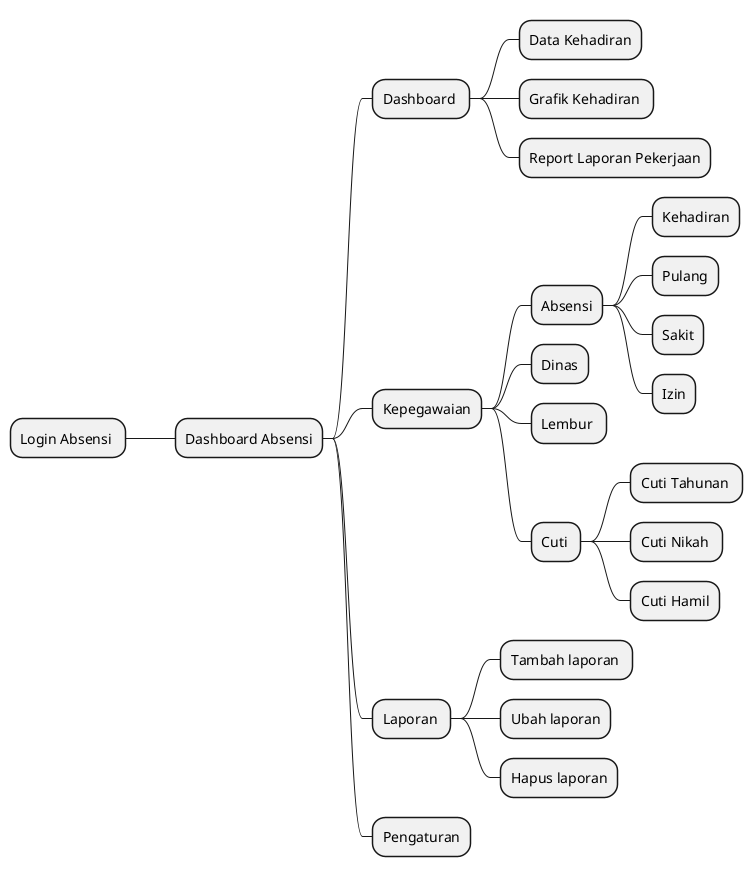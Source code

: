 @startmindmap
* Login Absensi 
** Dashboard Absensi
*** Dashboard 
**** Data Kehadiran
**** Grafik Kehadiran 
**** Report Laporan Pekerjaan
*** Kepegawaian
**** Absensi
***** Kehadiran
***** Pulang
***** Sakit
***** Izin
**** Dinas
**** Lembur 
**** Cuti 
***** Cuti Tahunan 
***** Cuti Nikah 
***** Cuti Hamil
*** Laporan 
**** Tambah laporan 
**** Ubah laporan
**** Hapus laporan
*** Pengaturan
@endmindmap